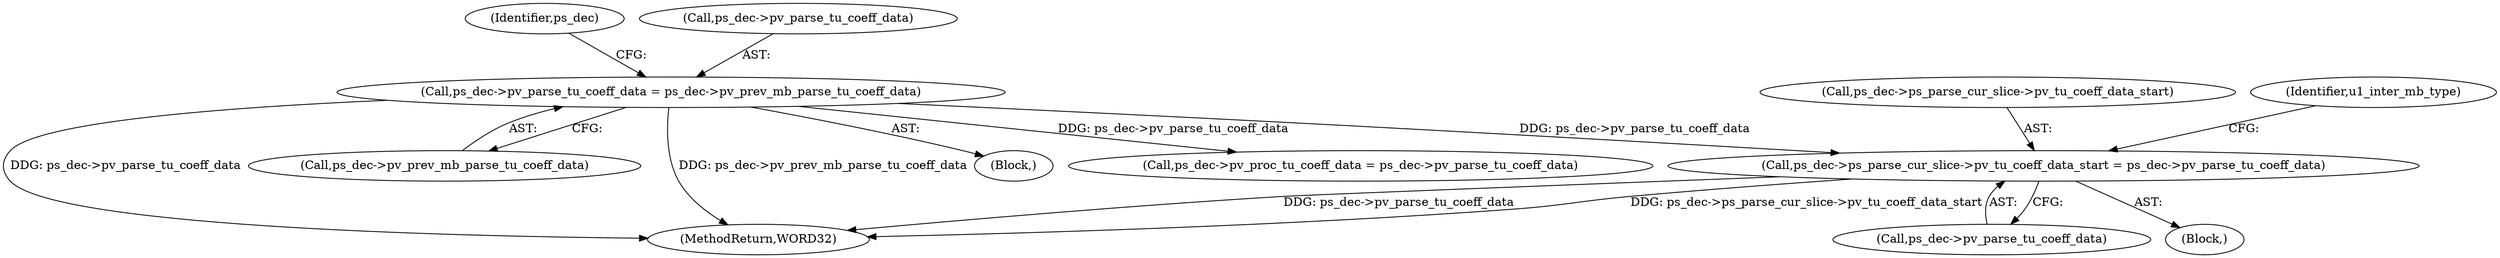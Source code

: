 digraph "0_Android_9a00f562a612d56e7b2b989d168647db900ba6cf@pointer" {
"1000960" [label="(Call,ps_dec->ps_parse_cur_slice->pv_tu_coeff_data_start = ps_dec->pv_parse_tu_coeff_data)"];
"1000654" [label="(Call,ps_dec->pv_parse_tu_coeff_data = ps_dec->pv_prev_mb_parse_tu_coeff_data)"];
"1000960" [label="(Call,ps_dec->ps_parse_cur_slice->pv_tu_coeff_data_start = ps_dec->pv_parse_tu_coeff_data)"];
"1000654" [label="(Call,ps_dec->pv_parse_tu_coeff_data = ps_dec->pv_prev_mb_parse_tu_coeff_data)"];
"1000663" [label="(Identifier,ps_dec)"];
"1000961" [label="(Call,ps_dec->ps_parse_cur_slice->pv_tu_coeff_data_start)"];
"1000971" [label="(Call,ps_dec->pv_proc_tu_coeff_data = ps_dec->pv_parse_tu_coeff_data)"];
"1000959" [label="(Block,)"];
"1000655" [label="(Call,ps_dec->pv_parse_tu_coeff_data)"];
"1000979" [label="(Identifier,u1_inter_mb_type)"];
"1000966" [label="(Call,ps_dec->pv_parse_tu_coeff_data)"];
"1000658" [label="(Call,ps_dec->pv_prev_mb_parse_tu_coeff_data)"];
"1001450" [label="(MethodReturn,WORD32)"];
"1000653" [label="(Block,)"];
"1000960" -> "1000959"  [label="AST: "];
"1000960" -> "1000966"  [label="CFG: "];
"1000961" -> "1000960"  [label="AST: "];
"1000966" -> "1000960"  [label="AST: "];
"1000979" -> "1000960"  [label="CFG: "];
"1000960" -> "1001450"  [label="DDG: ps_dec->pv_parse_tu_coeff_data"];
"1000960" -> "1001450"  [label="DDG: ps_dec->ps_parse_cur_slice->pv_tu_coeff_data_start"];
"1000654" -> "1000960"  [label="DDG: ps_dec->pv_parse_tu_coeff_data"];
"1000654" -> "1000653"  [label="AST: "];
"1000654" -> "1000658"  [label="CFG: "];
"1000655" -> "1000654"  [label="AST: "];
"1000658" -> "1000654"  [label="AST: "];
"1000663" -> "1000654"  [label="CFG: "];
"1000654" -> "1001450"  [label="DDG: ps_dec->pv_parse_tu_coeff_data"];
"1000654" -> "1001450"  [label="DDG: ps_dec->pv_prev_mb_parse_tu_coeff_data"];
"1000654" -> "1000971"  [label="DDG: ps_dec->pv_parse_tu_coeff_data"];
}
